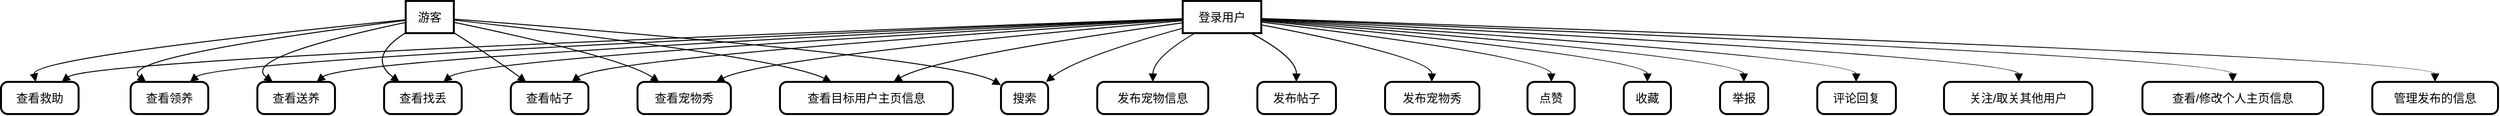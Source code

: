 <mxfile version="21.1.4" type="github">
  <diagram name="第 1 页" id="RVpPA9HzxAZdSO3csaqd">
    <mxGraphModel>
      <root>
        <mxCell id="0" />
        <mxCell id="1" parent="0" />
        <mxCell id="2" value="游客" style="whiteSpace=wrap;strokeWidth=2;" vertex="1" parent="1">
          <mxGeometry x="412" width="49" height="33" as="geometry" />
        </mxCell>
        <mxCell id="3" value="查看救助" style="rounded=1;absoluteArcSize=1;arcSize=14;whiteSpace=wrap;strokeWidth=2;" vertex="1" parent="1">
          <mxGeometry y="83" width="79" height="33" as="geometry" />
        </mxCell>
        <mxCell id="4" value="查看领养" style="rounded=1;absoluteArcSize=1;arcSize=14;whiteSpace=wrap;strokeWidth=2;" vertex="1" parent="1">
          <mxGeometry x="132" y="83" width="79" height="33" as="geometry" />
        </mxCell>
        <mxCell id="5" value="查看送养" style="rounded=1;absoluteArcSize=1;arcSize=14;whiteSpace=wrap;strokeWidth=2;" vertex="1" parent="1">
          <mxGeometry x="261" y="83" width="79" height="33" as="geometry" />
        </mxCell>
        <mxCell id="6" value="查看找丢" style="rounded=1;absoluteArcSize=1;arcSize=14;whiteSpace=wrap;strokeWidth=2;" vertex="1" parent="1">
          <mxGeometry x="390" y="83" width="79" height="33" as="geometry" />
        </mxCell>
        <mxCell id="7" value="查看帖子" style="rounded=1;absoluteArcSize=1;arcSize=14;whiteSpace=wrap;strokeWidth=2;" vertex="1" parent="1">
          <mxGeometry x="519" y="83" width="79" height="33" as="geometry" />
        </mxCell>
        <mxCell id="8" value="查看宠物秀" style="rounded=1;absoluteArcSize=1;arcSize=14;whiteSpace=wrap;strokeWidth=2;" vertex="1" parent="1">
          <mxGeometry x="648" y="83" width="95" height="33" as="geometry" />
        </mxCell>
        <mxCell id="9" value="查看目标用户主页信息" style="rounded=1;absoluteArcSize=1;arcSize=14;whiteSpace=wrap;strokeWidth=2;" vertex="1" parent="1">
          <mxGeometry x="793" y="83" width="176" height="33" as="geometry" />
        </mxCell>
        <mxCell id="10" value="搜索" style="rounded=1;absoluteArcSize=1;arcSize=14;whiteSpace=wrap;strokeWidth=2;" vertex="1" parent="1">
          <mxGeometry x="1018" y="83" width="48" height="33" as="geometry" />
        </mxCell>
        <mxCell id="11" value="登录用户" style="whiteSpace=wrap;strokeWidth=2;" vertex="1" parent="1">
          <mxGeometry x="1203" width="80" height="33" as="geometry" />
        </mxCell>
        <mxCell id="12" value="发布宠物信息" style="rounded=1;absoluteArcSize=1;arcSize=14;whiteSpace=wrap;strokeWidth=2;" vertex="1" parent="1">
          <mxGeometry x="1116" y="83" width="113" height="33" as="geometry" />
        </mxCell>
        <mxCell id="13" value="发布帖子" style="rounded=1;absoluteArcSize=1;arcSize=14;whiteSpace=wrap;strokeWidth=2;" vertex="1" parent="1">
          <mxGeometry x="1279" y="83" width="80" height="33" as="geometry" />
        </mxCell>
        <mxCell id="14" value="发布宠物秀" style="rounded=1;absoluteArcSize=1;arcSize=14;whiteSpace=wrap;strokeWidth=2;" vertex="1" parent="1">
          <mxGeometry x="1409" y="83" width="96" height="33" as="geometry" />
        </mxCell>
        <mxCell id="15" value="点赞" style="rounded=1;absoluteArcSize=1;arcSize=14;whiteSpace=wrap;strokeWidth=2;" vertex="1" parent="1">
          <mxGeometry x="1554" y="83" width="48" height="33" as="geometry" />
        </mxCell>
        <mxCell id="16" value="收藏" style="rounded=1;absoluteArcSize=1;arcSize=14;whiteSpace=wrap;strokeWidth=2;" vertex="1" parent="1">
          <mxGeometry x="1652" y="83" width="48" height="33" as="geometry" />
        </mxCell>
        <mxCell id="17" value="举报" style="rounded=1;absoluteArcSize=1;arcSize=14;whiteSpace=wrap;strokeWidth=2;" vertex="1" parent="1">
          <mxGeometry x="1750" y="83" width="49" height="33" as="geometry" />
        </mxCell>
        <mxCell id="18" value="评论回复" style="rounded=1;absoluteArcSize=1;arcSize=14;whiteSpace=wrap;strokeWidth=2;" vertex="1" parent="1">
          <mxGeometry x="1849" y="83" width="80" height="33" as="geometry" />
        </mxCell>
        <mxCell id="19" value="关注/取关其他用户" style="rounded=1;absoluteArcSize=1;arcSize=14;whiteSpace=wrap;strokeWidth=2;" vertex="1" parent="1">
          <mxGeometry x="1978" y="83" width="151" height="33" as="geometry" />
        </mxCell>
        <mxCell id="20" value="查看/修改个人主页信息" style="rounded=1;absoluteArcSize=1;arcSize=14;whiteSpace=wrap;strokeWidth=2;" vertex="1" parent="1">
          <mxGeometry x="2180" y="83" width="184" height="33" as="geometry" />
        </mxCell>
        <mxCell id="21" value="管理发布的信息" style="rounded=1;absoluteArcSize=1;arcSize=14;whiteSpace=wrap;strokeWidth=2;" vertex="1" parent="1">
          <mxGeometry x="2414" y="83" width="128" height="33" as="geometry" />
        </mxCell>
        <mxCell id="22" value="" style="curved=1;startArrow=none;endArrow=block;exitX=0.004;exitY=0.582;entryX=0.449;entryY=0.012;" edge="1" parent="1" source="2" target="3">
          <mxGeometry relative="1" as="geometry">
            <Array as="points">
              <mxPoint x="30" y="58" />
            </Array>
          </mxGeometry>
        </mxCell>
        <mxCell id="23" value="" style="curved=1;startArrow=none;endArrow=block;exitX=0.004;exitY=0.601;entryX=0.205;entryY=0.012;" edge="1" parent="1" source="2" target="4">
          <mxGeometry relative="1" as="geometry">
            <Array as="points">
              <mxPoint x="114" y="58" />
            </Array>
          </mxGeometry>
        </mxCell>
        <mxCell id="24" value="" style="curved=1;startArrow=none;endArrow=block;exitX=0.004;exitY=0.665;entryX=0.205;entryY=0.012;" edge="1" parent="1" source="2" target="5">
          <mxGeometry relative="1" as="geometry">
            <Array as="points">
              <mxPoint x="243" y="58" />
            </Array>
          </mxGeometry>
        </mxCell>
        <mxCell id="25" value="" style="curved=1;startArrow=none;endArrow=block;exitX=0.004;exitY=0.982;entryX=0.205;entryY=0.012;" edge="1" parent="1" source="2" target="6">
          <mxGeometry relative="1" as="geometry">
            <Array as="points">
              <mxPoint x="372" y="58" />
            </Array>
          </mxGeometry>
        </mxCell>
        <mxCell id="26" value="" style="curved=1;startArrow=none;endArrow=block;exitX=0.996;exitY=0.982;entryX=0.205;entryY=0.012;" edge="1" parent="1" source="2" target="7">
          <mxGeometry relative="1" as="geometry">
            <Array as="points">
              <mxPoint x="501" y="58" />
            </Array>
          </mxGeometry>
        </mxCell>
        <mxCell id="27" value="" style="curved=1;startArrow=none;endArrow=block;exitX=0.996;exitY=0.662;entryX=0.238;entryY=0.012;" edge="1" parent="1" source="2" target="8">
          <mxGeometry relative="1" as="geometry">
            <Array as="points">
              <mxPoint x="634" y="58" />
            </Array>
          </mxGeometry>
        </mxCell>
        <mxCell id="28" value="" style="curved=1;startArrow=none;endArrow=block;exitX=0.996;exitY=0.592;entryX=0.303;entryY=0.012;" edge="1" parent="1" source="2" target="9">
          <mxGeometry relative="1" as="geometry">
            <Array as="points">
              <mxPoint x="795" y="58" />
            </Array>
          </mxGeometry>
        </mxCell>
        <mxCell id="29" value="" style="curved=1;startArrow=none;endArrow=block;exitX=0.996;exitY=0.564;entryX=0.008;entryY=0.107;" edge="1" parent="1" source="2" target="10">
          <mxGeometry relative="1" as="geometry">
            <Array as="points">
              <mxPoint x="969" y="58" />
            </Array>
          </mxGeometry>
        </mxCell>
        <mxCell id="30" value="" style="curved=1;startArrow=none;endArrow=block;exitX=0.001;exitY=0.55;entryX=0.776;entryY=0.012;" edge="1" parent="1" source="11" target="3">
          <mxGeometry relative="1" as="geometry">
            <Array as="points">
              <mxPoint x="94" y="58" />
            </Array>
          </mxGeometry>
        </mxCell>
        <mxCell id="31" value="" style="curved=1;startArrow=none;endArrow=block;exitX=0.001;exitY=0.555;entryX=0.758;entryY=0.012;" edge="1" parent="1" source="11" target="4">
          <mxGeometry relative="1" as="geometry">
            <Array as="points">
              <mxPoint x="223" y="58" />
            </Array>
          </mxGeometry>
        </mxCell>
        <mxCell id="32" value="" style="curved=1;startArrow=none;endArrow=block;exitX=0.001;exitY=0.563;entryX=0.758;entryY=0.012;" edge="1" parent="1" source="11" target="5">
          <mxGeometry relative="1" as="geometry">
            <Array as="points">
              <mxPoint x="352" y="58" />
            </Array>
          </mxGeometry>
        </mxCell>
        <mxCell id="33" value="" style="curved=1;startArrow=none;endArrow=block;exitX=0.001;exitY=0.572;entryX=0.758;entryY=0.012;" edge="1" parent="1" source="11" target="6">
          <mxGeometry relative="1" as="geometry">
            <Array as="points">
              <mxPoint x="481" y="58" />
            </Array>
          </mxGeometry>
        </mxCell>
        <mxCell id="34" value="" style="curved=1;startArrow=none;endArrow=block;exitX=0.001;exitY=0.586;entryX=0.778;entryY=0.012;" edge="1" parent="1" source="11" target="7">
          <mxGeometry relative="1" as="geometry">
            <Array as="points">
              <mxPoint x="614" y="58" />
            </Array>
          </mxGeometry>
        </mxCell>
        <mxCell id="35" value="" style="curved=1;startArrow=none;endArrow=block;exitX=0.001;exitY=0.614;entryX=0.833;entryY=0.012;" edge="1" parent="1" source="11" target="8">
          <mxGeometry relative="1" as="geometry">
            <Array as="points">
              <mxPoint x="775" y="58" />
            </Array>
          </mxGeometry>
        </mxCell>
        <mxCell id="36" value="" style="curved=1;startArrow=none;endArrow=block;exitX=0.001;exitY=0.677;entryX=0.653;entryY=0.012;" edge="1" parent="1" source="11" target="9">
          <mxGeometry relative="1" as="geometry">
            <Array as="points">
              <mxPoint x="949" y="58" />
            </Array>
          </mxGeometry>
        </mxCell>
        <mxCell id="37" value="" style="curved=1;startArrow=none;endArrow=block;exitX=0.001;exitY=0.846;entryX=0.944;entryY=0.012;" edge="1" parent="1" source="11" target="10">
          <mxGeometry relative="1" as="geometry">
            <Array as="points">
              <mxPoint x="1095" y="58" />
            </Array>
          </mxGeometry>
        </mxCell>
        <mxCell id="38" value="" style="curved=1;startArrow=none;endArrow=block;exitX=0.147;exitY=1.012;entryX=0.5;entryY=0.012;" edge="1" parent="1" source="11" target="12">
          <mxGeometry relative="1" as="geometry">
            <Array as="points">
              <mxPoint x="1173" y="58" />
            </Array>
          </mxGeometry>
        </mxCell>
        <mxCell id="39" value="" style="curved=1;startArrow=none;endArrow=block;exitX=0.879;exitY=1.012;entryX=0.496;entryY=0.012;" edge="1" parent="1" source="11" target="13">
          <mxGeometry relative="1" as="geometry">
            <Array as="points">
              <mxPoint x="1319" y="58" />
            </Array>
          </mxGeometry>
        </mxCell>
        <mxCell id="40" value="" style="curved=1;startArrow=none;endArrow=block;exitX=0.999;exitY=0.742;entryX=0.495;entryY=0.012;" edge="1" parent="1" source="11" target="14">
          <mxGeometry relative="1" as="geometry">
            <Array as="points">
              <mxPoint x="1457" y="58" />
            </Array>
          </mxGeometry>
        </mxCell>
        <mxCell id="41" value="" style="curved=1;startArrow=none;endArrow=block;exitX=0.999;exitY=0.656;entryX=0.506;entryY=0.012;" edge="1" parent="1" source="11" target="15">
          <mxGeometry relative="1" as="geometry">
            <Array as="points">
              <mxPoint x="1578" y="58" />
            </Array>
          </mxGeometry>
        </mxCell>
        <mxCell id="42" value="" style="curved=1;startArrow=none;endArrow=block;exitX=0.999;exitY=0.622;entryX=0.502;entryY=0.012;" edge="1" parent="1" source="11" target="16">
          <mxGeometry relative="1" as="geometry">
            <Array as="points">
              <mxPoint x="1676" y="58" />
            </Array>
          </mxGeometry>
        </mxCell>
        <mxCell id="43" value="" style="curved=1;startArrow=none;endArrow=block;exitX=0.999;exitY=0.601;entryX=0.496;entryY=0.012;" edge="1" parent="1" source="11" target="17">
          <mxGeometry relative="1" as="geometry">
            <Array as="points">
              <mxPoint x="1774" y="58" />
            </Array>
          </mxGeometry>
        </mxCell>
        <mxCell id="44" value="" style="curved=1;startArrow=none;endArrow=block;exitX=0.999;exitY=0.584;entryX=0.494;entryY=0.012;" edge="1" parent="1" source="11" target="18">
          <mxGeometry relative="1" as="geometry">
            <Array as="points">
              <mxPoint x="1889" y="58" />
            </Array>
          </mxGeometry>
        </mxCell>
        <mxCell id="45" value="" style="curved=1;startArrow=none;endArrow=block;exitX=0.999;exitY=0.568;entryX=0.504;entryY=0.012;" edge="1" parent="1" source="11" target="19">
          <mxGeometry relative="1" as="geometry">
            <Array as="points">
              <mxPoint x="2054" y="58" />
            </Array>
          </mxGeometry>
        </mxCell>
        <mxCell id="46" value="" style="curved=1;startArrow=none;endArrow=block;exitX=0.999;exitY=0.555;entryX=0.499;entryY=0.012;" edge="1" parent="1" source="11" target="20">
          <mxGeometry relative="1" as="geometry">
            <Array as="points">
              <mxPoint x="2272" y="58" />
            </Array>
          </mxGeometry>
        </mxCell>
        <mxCell id="47" value="" style="curved=1;startArrow=none;endArrow=block;exitX=0.999;exitY=0.547;entryX=0.499;entryY=0.012;" edge="1" parent="1" source="11" target="21">
          <mxGeometry relative="1" as="geometry">
            <Array as="points">
              <mxPoint x="2478" y="58" />
            </Array>
          </mxGeometry>
        </mxCell>
      </root>
    </mxGraphModel>
  </diagram>
</mxfile>
